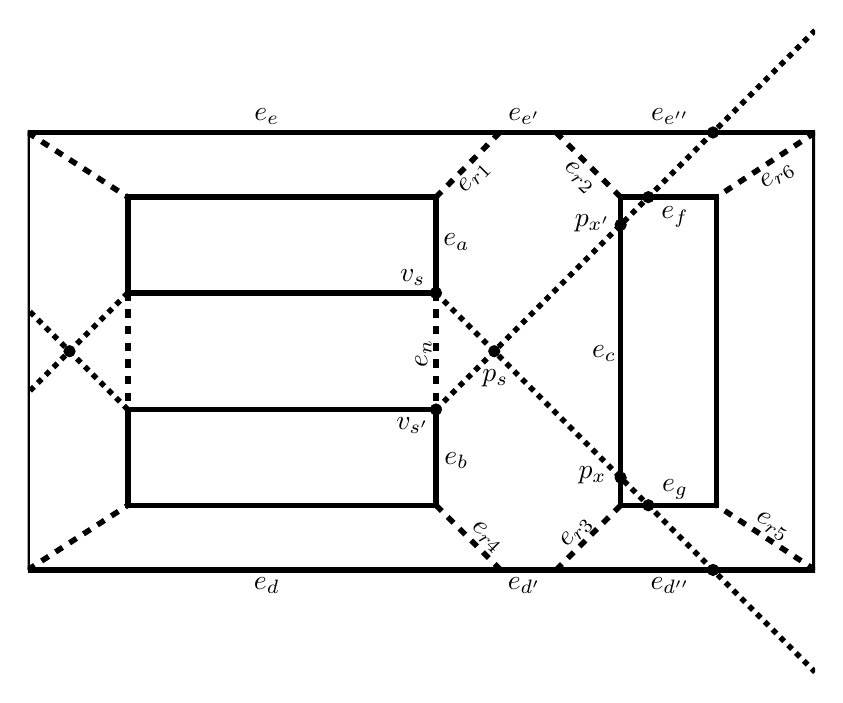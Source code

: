 % This file was created by matlab2tikz v0.4.0.
% Copyright (c) 2008--2013, Nico Schlömer <nico.schloemer@gmail.com>
% All rights reserved.
% 
% The latest updates can be retrieved from
%   http://www.mathworks.com/matlabcentral/fileexchange/22022-matlab2tikz
% where you can also make suggestions and rate matlab2tikz.
% 
% % -*- root: TestingFigures.tex -*-
% 
\begin{tikzpicture}

\begin{axis}[%
width=10cm,
height=12.73cm,
scale only axis,
xmin=0.794,
xmax=162.794,
ymin=-57.584,
ymax=148.643,
hide axis,
axis x line*=bottom,
axis y line*=left,
y post scale=1,
unit vector ratio=1 1 1
]
\addplot [
color=black,
dashed,
line width=2.0pt,
forget plot
]
table[row sep=crcr]{
97.915 90.529\\
84.794 77.226\\
};
\addplot [
color=black,
dashed,
line width=2.0pt,
forget plot
]
table[row sep=crcr]{
162.794 90.529\\
142.489 77.226\\
};
\addplot [
color=black,
dashed,
line width=2.0pt,
forget plot
]
table[row sep=crcr]{
0.794 90.529\\
21.401 77.226\\
};
\addplot [
color=black,
dashed,
line width=2.0pt,
forget plot
]
table[row sep=crcr]{
162.794 0.529\\
142.489 13.833\\
};
\addplot [
color=black,
dashed,
line width=2.0pt,
forget plot
]
table[row sep=crcr]{
84.794 13.833\\
98.097 0.529\\
};
\addplot [
color=black,
dashed,
line width=2.0pt,
forget plot
]
table[row sep=crcr]{
0.794 0.529\\
21.401 13.833\\
};
\addplot [
color=black,
dashed,
line width=2.0pt,
forget plot
]
table[row sep=crcr]{
122.794 77.226\\
109.49 90.529\\
};
\addplot [
color=black,
dashed,
line width=2.0pt,
forget plot
]
table[row sep=crcr]{
84.794 57.53\\
84.794 33.528\\
};
\addplot [
color=black,
dashed,
line width=2.0pt,
forget plot
]
table[row sep=crcr]{
21.401 57.53\\
21.401 33.528\\
};
\addplot [
color=black,
dashed,
line width=2.0pt,
forget plot
]
table[row sep=crcr]{
109.49 0.529\\
122.794 13.833\\
};
\addplot [
color=black,
dotted,
line width=2.0pt,
forget plot
]
table[row sep=crcr]{
21.401 57.53\\
0.794 36.923\\
};
\addplot [
color=black,
dotted,
line width=2.0pt,
forget plot
]
table[row sep=crcr]{
21.401 33.528\\
0.794 54.136\\
};
\addplot [
color=black,
dotted,
line width=2.0pt,
forget plot
]
table[row sep=crcr]{
84.794 57.53\\
162.794 -20.47\\
};
\addplot [
color=black,
dotted,
line width=2.0pt,
forget plot
]
table[row sep=crcr]{
84.794 33.528\\
162.794 111.528\\
};
\addplot [
color=black,
solid,
line width=2.0pt,
forget plot
]
table[row sep=crcr]{
0.794 0.529\\
162.794 0.529\\
162.794 90.529\\
0.794 90.529\\
0.794 0.529\\
0.794 0.529\\
};
\addplot [
color=black,
solid,
line width=2.0pt,
forget plot
]
table[row sep=crcr]{
122.794 77.226\\
122.794 13.833\\
142.489 13.833\\
142.489 77.226\\
122.794 77.226\\
122.794 77.226\\
};
\addplot [
color=black,
solid,
line width=2.0pt,
forget plot
]
table[row sep=crcr]{
84.794 77.226\\
21.401 77.226\\
21.401 57.53\\
84.794 57.53\\
84.794 77.226\\
84.794 77.226\\
};
\addplot [
color=black,
solid,
line width=2.0pt,
forget plot
]
table[row sep=crcr]{
84.794 33.528\\
21.401 33.528\\
21.401 13.833\\
84.794 13.833\\
84.794 33.528\\
84.794 33.528\\
};
\addplot [
color=black,
only marks,
mark=*,
mark options={solid,fill=black},
forget plot
]
table[row sep=crcr]{
84.794 33.528\\
};
\addplot [
color=black,
only marks,
mark=*,
mark options={solid,fill=black},
forget plot
]
table[row sep=crcr]{
84.794 57.53\\
};
\addplot [
color=black,
only marks,
mark=*,
mark options={solid,fill=black},
forget plot
]
table[row sep=crcr]{
9.4 45.529\\
};
\addplot [
color=black,
only marks,
mark=*,
mark options={solid,fill=black},
forget plot
]
table[row sep=crcr]{
96.795 45.529\\
};
\addplot [
color=black,
only marks,
mark=*,
mark options={solid,fill=black},
forget plot
]
table[row sep=crcr]{
141.795 0.529\\
};
\addplot [
color=black,
only marks,
mark=*,
mark options={solid,fill=black},
forget plot
]
table[row sep=crcr]{
122.794 19.53\\
128.491 13.833\\
};
\addplot [
color=black,
only marks,
mark=*,
mark options={solid,fill=black},
forget plot
]
table[row sep=crcr]{
141.795 90.529\\
};
\addplot [
color=black,
only marks,
mark=*,
mark options={solid,fill=black},
forget plot
]
table[row sep=crcr]{
122.794 71.528\\
128.491 77.226\\
};
\node[inner sep=0mm, text=black]
at (axis cs:97,40,0) {$p_s$};
\node[above, inner sep=0mm, text=black]
at (axis cs:80,59,0) {$v_{s}$};
\node[below, inner sep=0mm, text=black]
at (axis cs:80,32,0) {$v_{s'}$};
\node[above, inner sep=0mm, text=black]
at (axis cs:117,70,0) {$p_{x'}$};
\node[below, inner sep=0mm, text=black]
at (axis cs:117,22,0) {$p_{x}$};
\node[above, inner sep=0mm, rotate=90, text=black]
at (axis cs:84,45,0) {$e_{n}$};
\node[above, inner sep=0mm, rotate=45, text=black]
at (axis cs:94,80,0) {$e_{r1}$};
\node[above, inner sep=0mm, rotate=315, text=black]
at (axis cs:113,80,0) {$e_{r2}$};
\node[above, inner sep=0mm, rotate=45, text=black]
at (axis cs:115,7,0) {$e_{r3}$};
\node[above, inner sep=0mm, rotate=315, text=black]
at (axis cs:94,6,0) {$e_{r4}$};
\node[above, inner sep=0mm, rotate=326, text=black]
at (axis cs:153,8,0) {$e_{r5}$};
\node[above, inner sep=0mm, rotate=30, text=black]
at (axis cs:156,80,0) {$e_{r6}$};
\node[inner sep=0mm, text=black]
at (axis cs:89,68,0) {$e_{a}$};
\node[inner sep=0mm, text=black]
at (axis cs:89,23,0) {$e_{b}$};
\node[left, inner sep=0mm, text=black]
at (axis cs:122,45,0) {$e_{c}$};
\node[below, inner sep=0mm, text=black]
at (axis cs:50,-1,0) {$e_{d}$};
\node[below, inner sep=0mm, text=black]
at (axis cs:103,-1,0) {$e_{d'}$};
\node[below, inner sep=0mm, text=black]
at (axis cs:133,-1,0) {$e_{d''}$};
\node[above, inner sep=0mm, text=black]
at (axis cs:50,92,0) {$e_{e}$};
\node[above, inner sep=0mm, text=black]
at (axis cs:103,92,0) {$e_{e'}$};
\node[above, inner sep=0mm, text=black]
at (axis cs:133,92,0) {$e_{e''}$};
\node[above, inner sep=0mm, text=black]
at (axis cs:134,71,0) {$e_{f}$};
\node[above, inner sep=0mm, text=black]
at (axis cs:134,15,0) {$e_{g}$};
\end{axis}
\end{tikzpicture}%